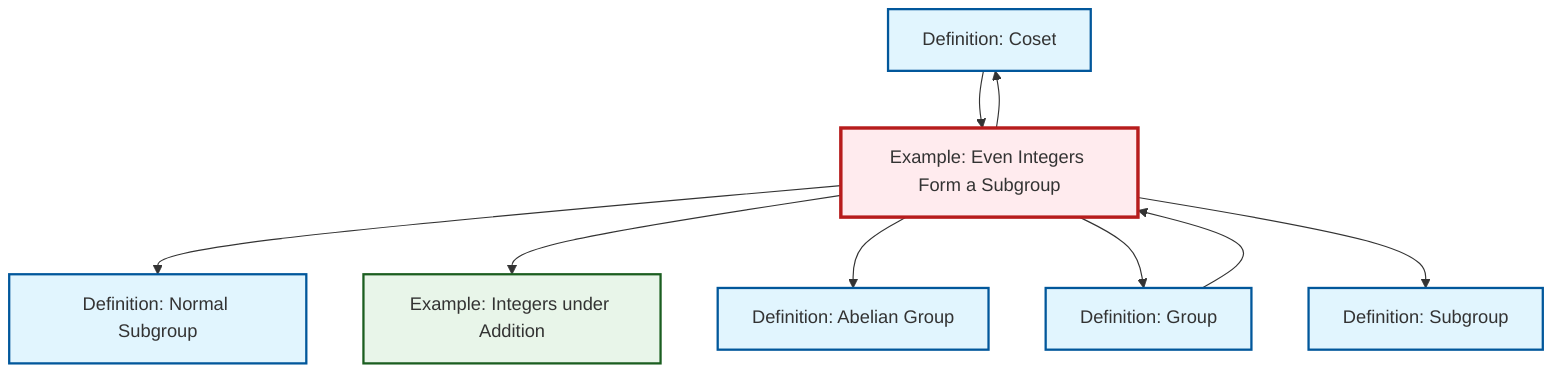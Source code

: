 graph TD
    classDef definition fill:#e1f5fe,stroke:#01579b,stroke-width:2px
    classDef theorem fill:#f3e5f5,stroke:#4a148c,stroke-width:2px
    classDef axiom fill:#fff3e0,stroke:#e65100,stroke-width:2px
    classDef example fill:#e8f5e9,stroke:#1b5e20,stroke-width:2px
    classDef current fill:#ffebee,stroke:#b71c1c,stroke-width:3px
    def-coset["Definition: Coset"]:::definition
    def-subgroup["Definition: Subgroup"]:::definition
    def-abelian-group["Definition: Abelian Group"]:::definition
    ex-integers-addition["Example: Integers under Addition"]:::example
    def-normal-subgroup["Definition: Normal Subgroup"]:::definition
    def-group["Definition: Group"]:::definition
    ex-even-integers-subgroup["Example: Even Integers Form a Subgroup"]:::example
    ex-even-integers-subgroup --> def-normal-subgroup
    ex-even-integers-subgroup --> ex-integers-addition
    def-coset --> ex-even-integers-subgroup
    ex-even-integers-subgroup --> def-abelian-group
    ex-even-integers-subgroup --> def-coset
    ex-even-integers-subgroup --> def-group
    ex-even-integers-subgroup --> def-subgroup
    def-group --> ex-even-integers-subgroup
    class ex-even-integers-subgroup current